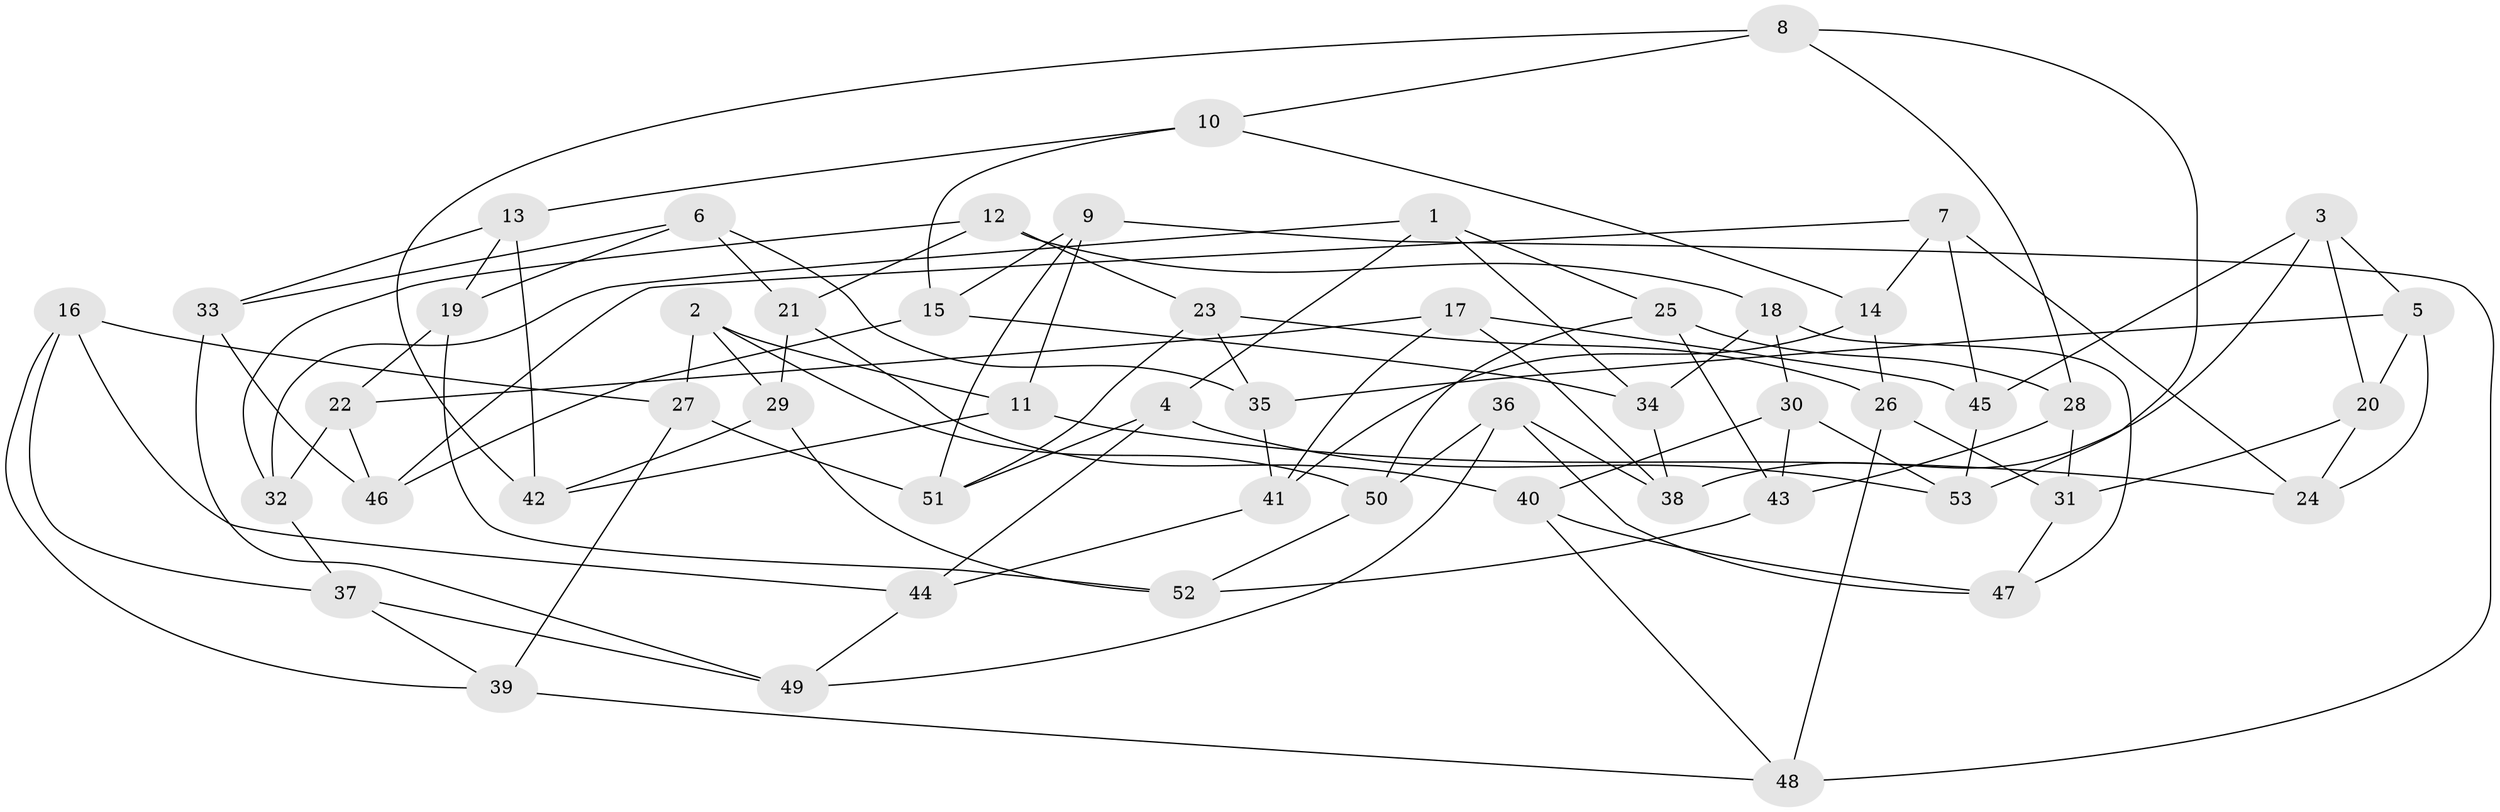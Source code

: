 // Generated by graph-tools (version 1.1) at 2025/16/03/09/25 04:16:38]
// undirected, 53 vertices, 106 edges
graph export_dot {
graph [start="1"]
  node [color=gray90,style=filled];
  1;
  2;
  3;
  4;
  5;
  6;
  7;
  8;
  9;
  10;
  11;
  12;
  13;
  14;
  15;
  16;
  17;
  18;
  19;
  20;
  21;
  22;
  23;
  24;
  25;
  26;
  27;
  28;
  29;
  30;
  31;
  32;
  33;
  34;
  35;
  36;
  37;
  38;
  39;
  40;
  41;
  42;
  43;
  44;
  45;
  46;
  47;
  48;
  49;
  50;
  51;
  52;
  53;
  1 -- 34;
  1 -- 32;
  1 -- 4;
  1 -- 25;
  2 -- 27;
  2 -- 50;
  2 -- 11;
  2 -- 29;
  3 -- 45;
  3 -- 38;
  3 -- 20;
  3 -- 5;
  4 -- 53;
  4 -- 44;
  4 -- 51;
  5 -- 24;
  5 -- 35;
  5 -- 20;
  6 -- 21;
  6 -- 19;
  6 -- 33;
  6 -- 35;
  7 -- 14;
  7 -- 24;
  7 -- 45;
  7 -- 46;
  8 -- 28;
  8 -- 10;
  8 -- 53;
  8 -- 42;
  9 -- 11;
  9 -- 48;
  9 -- 51;
  9 -- 15;
  10 -- 14;
  10 -- 15;
  10 -- 13;
  11 -- 24;
  11 -- 42;
  12 -- 21;
  12 -- 23;
  12 -- 32;
  12 -- 18;
  13 -- 33;
  13 -- 19;
  13 -- 42;
  14 -- 26;
  14 -- 41;
  15 -- 34;
  15 -- 46;
  16 -- 39;
  16 -- 27;
  16 -- 37;
  16 -- 44;
  17 -- 41;
  17 -- 22;
  17 -- 38;
  17 -- 45;
  18 -- 30;
  18 -- 34;
  18 -- 47;
  19 -- 52;
  19 -- 22;
  20 -- 24;
  20 -- 31;
  21 -- 40;
  21 -- 29;
  22 -- 46;
  22 -- 32;
  23 -- 51;
  23 -- 26;
  23 -- 35;
  25 -- 50;
  25 -- 43;
  25 -- 28;
  26 -- 48;
  26 -- 31;
  27 -- 39;
  27 -- 51;
  28 -- 43;
  28 -- 31;
  29 -- 52;
  29 -- 42;
  30 -- 40;
  30 -- 43;
  30 -- 53;
  31 -- 47;
  32 -- 37;
  33 -- 49;
  33 -- 46;
  34 -- 38;
  35 -- 41;
  36 -- 49;
  36 -- 50;
  36 -- 47;
  36 -- 38;
  37 -- 49;
  37 -- 39;
  39 -- 48;
  40 -- 47;
  40 -- 48;
  41 -- 44;
  43 -- 52;
  44 -- 49;
  45 -- 53;
  50 -- 52;
}
